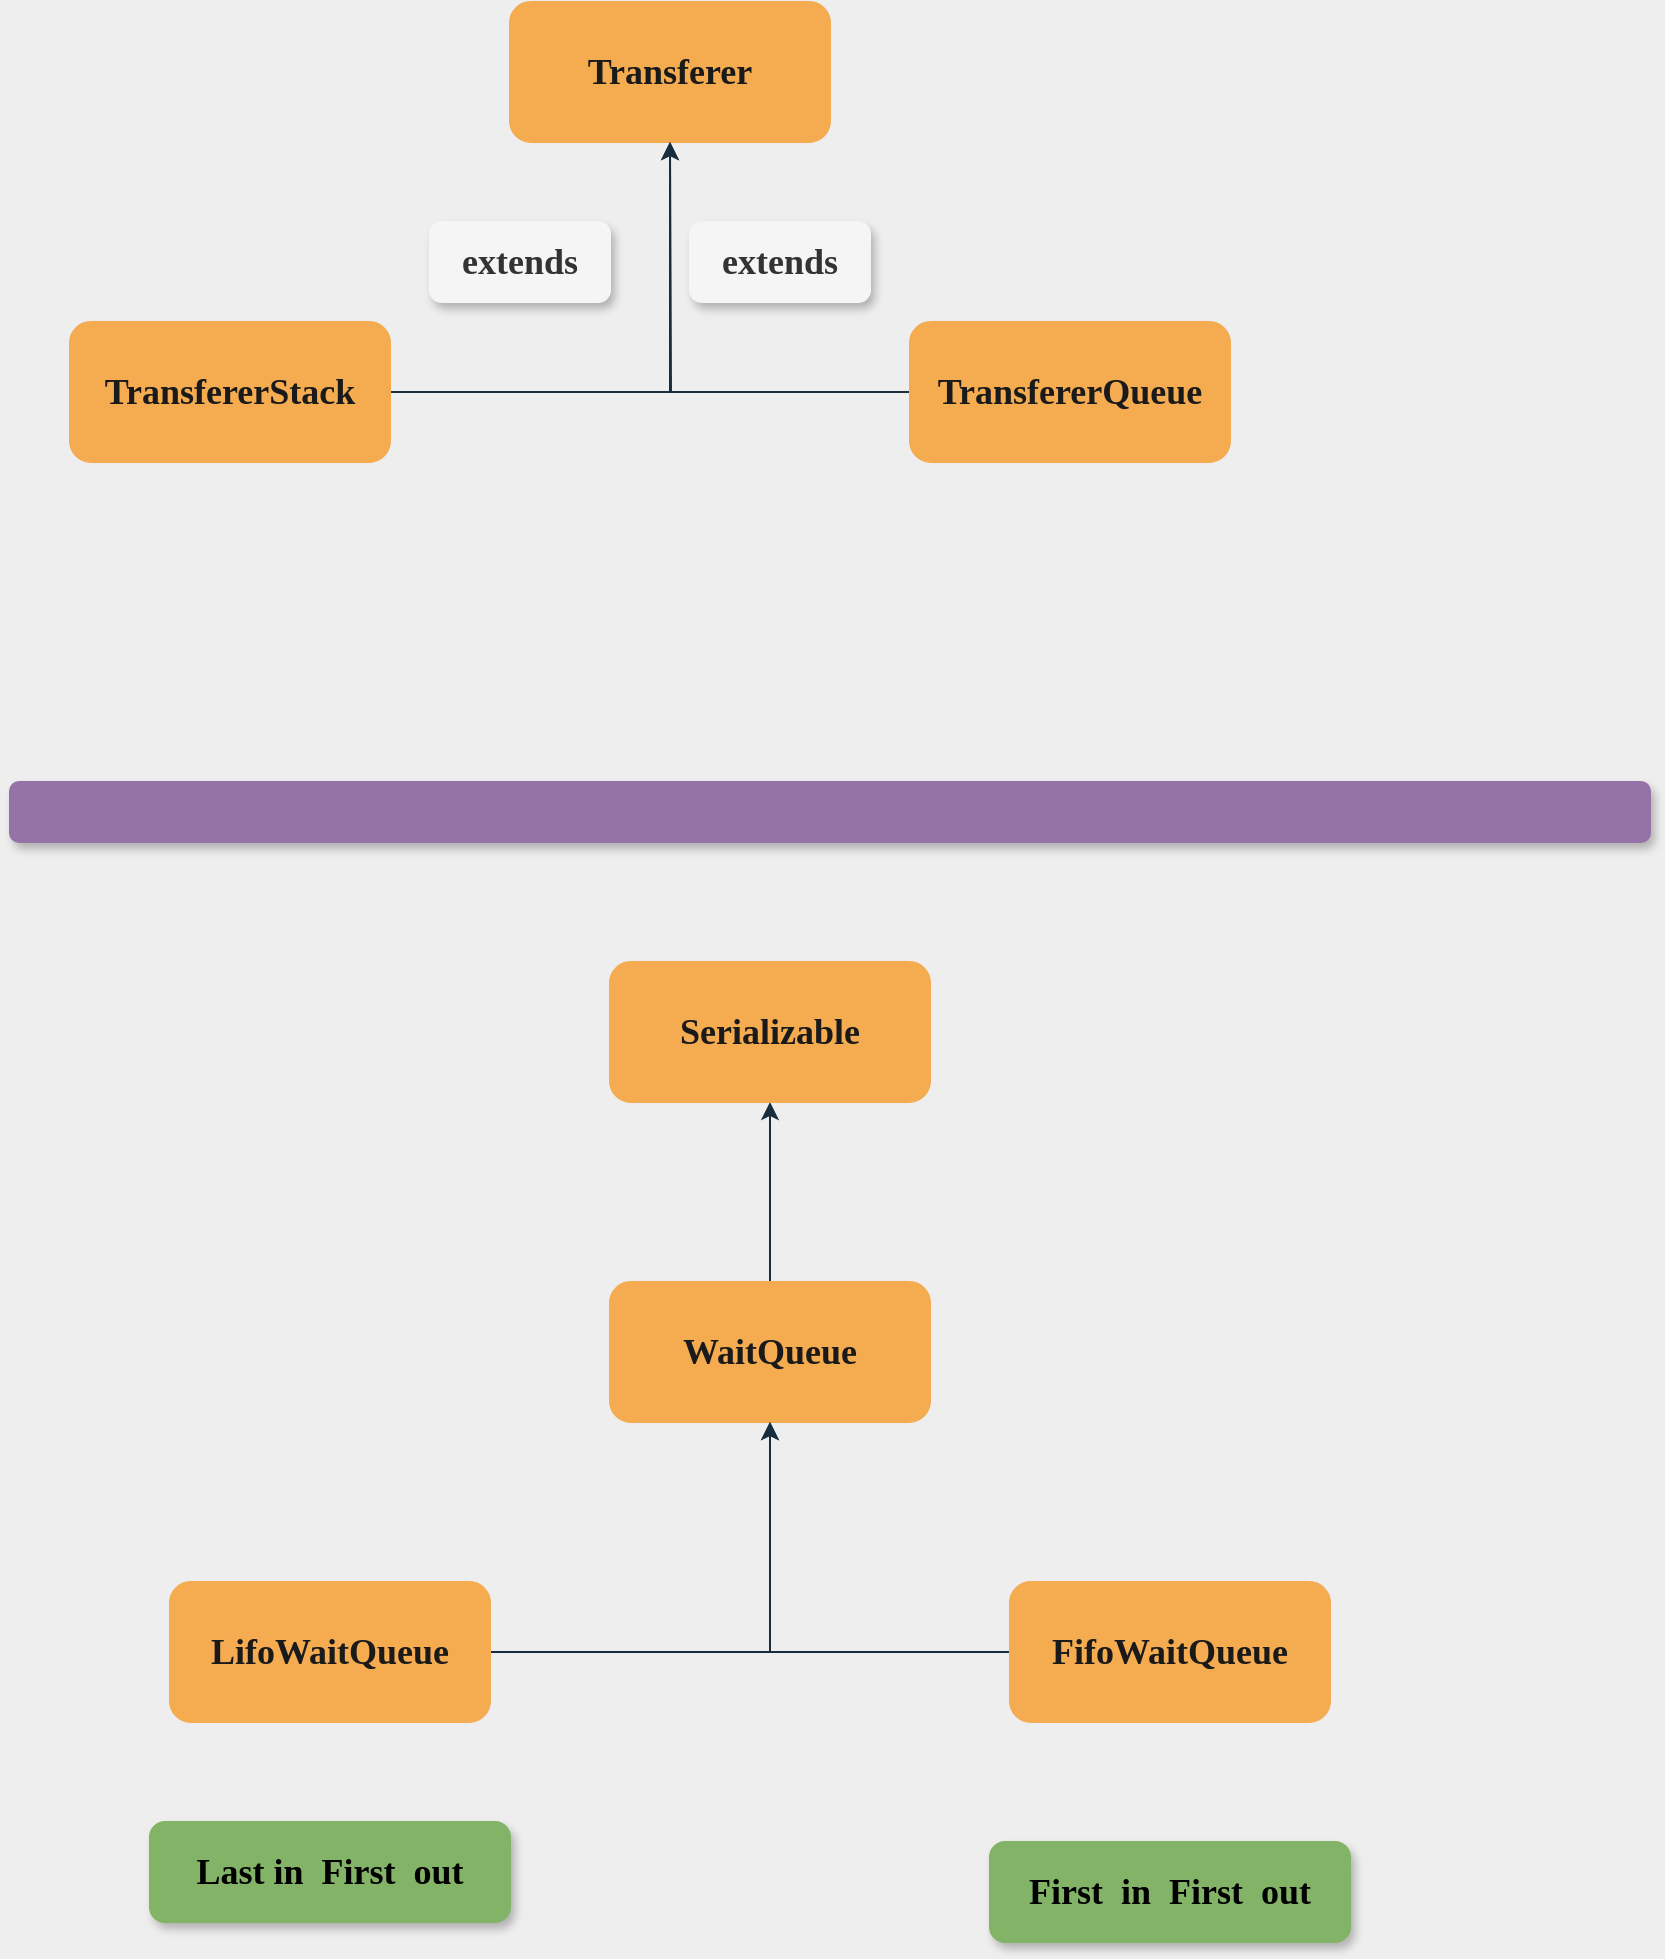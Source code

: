 <mxfile version="20.3.2" type="github" pages="7">
  <diagram id="pdduZCXTj9wSqDZN8CKR" name="内部类">
    <mxGraphModel dx="1037" dy="547" grid="1" gridSize="10" guides="1" tooltips="1" connect="1" arrows="1" fold="1" page="1" pageScale="1" pageWidth="827" pageHeight="1169" background="#EEEEEE" math="0" shadow="0">
      <root>
        <mxCell id="0" />
        <mxCell id="1" parent="0" />
        <mxCell id="Zs1OIONppMQEbX-3yjYK-1" value="&lt;b&gt;&lt;font face=&quot;Comic Sans MS&quot; style=&quot;font-size: 18px;&quot;&gt;Transferer&lt;/font&gt;&lt;/b&gt;" style="rounded=1;whiteSpace=wrap;html=1;strokeColor=#F5AB50;fontColor=#1A1A1A;fillColor=#F5AB50;shadow=0;" parent="1" vertex="1">
          <mxGeometry x="250" y="20" width="160" height="70" as="geometry" />
        </mxCell>
        <mxCell id="Zs1OIONppMQEbX-3yjYK-4" style="edgeStyle=orthogonalEdgeStyle;rounded=0;orthogonalLoop=1;jettySize=auto;html=1;entryX=0.5;entryY=1;entryDx=0;entryDy=0;strokeColor=#182E3E;fontFamily=Comic Sans MS;fontSize=18;fontColor=#1A1A1A;" parent="1" source="Zs1OIONppMQEbX-3yjYK-2" target="Zs1OIONppMQEbX-3yjYK-1" edge="1">
          <mxGeometry relative="1" as="geometry" />
        </mxCell>
        <mxCell id="Zs1OIONppMQEbX-3yjYK-2" value="&lt;b&gt;&lt;font face=&quot;Comic Sans MS&quot; style=&quot;font-size: 18px;&quot;&gt;TransfererStack&lt;/font&gt;&lt;/b&gt;" style="rounded=1;whiteSpace=wrap;html=1;strokeColor=#F5AB50;fontColor=#1A1A1A;fillColor=#F5AB50;" parent="1" vertex="1">
          <mxGeometry x="30" y="180" width="160" height="70" as="geometry" />
        </mxCell>
        <mxCell id="Zs1OIONppMQEbX-3yjYK-5" style="edgeStyle=orthogonalEdgeStyle;rounded=0;orthogonalLoop=1;jettySize=auto;html=1;strokeColor=#182E3E;fontFamily=Comic Sans MS;fontSize=18;fontColor=#1A1A1A;" parent="1" source="Zs1OIONppMQEbX-3yjYK-3" edge="1">
          <mxGeometry relative="1" as="geometry">
            <mxPoint x="330" y="90" as="targetPoint" />
          </mxGeometry>
        </mxCell>
        <mxCell id="Zs1OIONppMQEbX-3yjYK-3" value="&lt;b&gt;&lt;font face=&quot;Comic Sans MS&quot; style=&quot;font-size: 18px;&quot;&gt;TransfererQueue&lt;/font&gt;&lt;/b&gt;" style="rounded=1;whiteSpace=wrap;html=1;strokeColor=#F5AB50;fontColor=#1A1A1A;fillColor=#F5AB50;" parent="1" vertex="1">
          <mxGeometry x="450" y="180" width="160" height="70" as="geometry" />
        </mxCell>
        <mxCell id="Zs1OIONppMQEbX-3yjYK-6" value="&lt;b&gt;extends&lt;/b&gt;" style="text;html=1;strokeColor=#F5F5F5;fillColor=#F5F5F5;align=center;verticalAlign=middle;whiteSpace=wrap;rounded=1;fontFamily=Comic Sans MS;fontSize=18;fontColor=#333333;shadow=1;" parent="1" vertex="1">
          <mxGeometry x="210" y="130" width="90" height="40" as="geometry" />
        </mxCell>
        <mxCell id="Zs1OIONppMQEbX-3yjYK-7" value="&lt;b&gt;extends&lt;/b&gt;" style="text;html=1;strokeColor=#F5F5F5;fillColor=#F5F5F5;align=center;verticalAlign=middle;whiteSpace=wrap;rounded=1;fontFamily=Comic Sans MS;fontSize=18;fontColor=#333333;shadow=1;" parent="1" vertex="1">
          <mxGeometry x="340" y="130" width="90" height="40" as="geometry" />
        </mxCell>
        <mxCell id="Zs1OIONppMQEbX-3yjYK-18" style="edgeStyle=orthogonalEdgeStyle;rounded=0;orthogonalLoop=1;jettySize=auto;html=1;entryX=0.5;entryY=1;entryDx=0;entryDy=0;strokeColor=#182E3E;fontFamily=Comic Sans MS;fontSize=18;fontColor=#1A1A1A;" parent="1" source="Zs1OIONppMQEbX-3yjYK-13" target="Zs1OIONppMQEbX-3yjYK-17" edge="1">
          <mxGeometry relative="1" as="geometry" />
        </mxCell>
        <mxCell id="Zs1OIONppMQEbX-3yjYK-13" value="&lt;b&gt;&lt;font face=&quot;Comic Sans MS&quot; style=&quot;font-size: 18px;&quot;&gt;WaitQueue&lt;/font&gt;&lt;/b&gt;" style="rounded=1;whiteSpace=wrap;html=1;strokeColor=#F5AB50;fontColor=#1A1A1A;fillColor=#F5AB50;" parent="1" vertex="1">
          <mxGeometry x="300" y="660" width="160" height="70" as="geometry" />
        </mxCell>
        <mxCell id="Zs1OIONppMQEbX-3yjYK-14" value="" style="rounded=1;whiteSpace=wrap;html=1;shadow=1;strokeColor=#9673A6;fontFamily=Comic Sans MS;fontSize=18;fillColor=#9673A6;" parent="1" vertex="1">
          <mxGeometry y="410" width="820" height="30" as="geometry" />
        </mxCell>
        <mxCell id="Zs1OIONppMQEbX-3yjYK-19" style="edgeStyle=orthogonalEdgeStyle;rounded=0;orthogonalLoop=1;jettySize=auto;html=1;entryX=0.5;entryY=1;entryDx=0;entryDy=0;strokeColor=#182E3E;fontFamily=Comic Sans MS;fontSize=18;fontColor=#1A1A1A;" parent="1" source="Zs1OIONppMQEbX-3yjYK-15" target="Zs1OIONppMQEbX-3yjYK-13" edge="1">
          <mxGeometry relative="1" as="geometry" />
        </mxCell>
        <mxCell id="Zs1OIONppMQEbX-3yjYK-15" value="&lt;b&gt;&lt;font face=&quot;Comic Sans MS&quot; style=&quot;font-size: 18px;&quot;&gt;LifoWaitQueue&lt;/font&gt;&lt;/b&gt;" style="rounded=1;whiteSpace=wrap;html=1;strokeColor=#F5AB50;fontColor=#1A1A1A;fillColor=#F5AB50;" parent="1" vertex="1">
          <mxGeometry x="80" y="810" width="160" height="70" as="geometry" />
        </mxCell>
        <mxCell id="Zs1OIONppMQEbX-3yjYK-20" style="edgeStyle=orthogonalEdgeStyle;rounded=0;orthogonalLoop=1;jettySize=auto;html=1;entryX=0.5;entryY=1;entryDx=0;entryDy=0;strokeColor=#182E3E;fontFamily=Comic Sans MS;fontSize=18;fontColor=#1A1A1A;" parent="1" source="Zs1OIONppMQEbX-3yjYK-16" target="Zs1OIONppMQEbX-3yjYK-13" edge="1">
          <mxGeometry relative="1" as="geometry" />
        </mxCell>
        <mxCell id="Zs1OIONppMQEbX-3yjYK-16" value="&lt;b&gt;&lt;font face=&quot;Comic Sans MS&quot; style=&quot;font-size: 18px;&quot;&gt;FifoWaitQueue&lt;/font&gt;&lt;/b&gt;" style="rounded=1;whiteSpace=wrap;html=1;strokeColor=#F5AB50;fontColor=#1A1A1A;fillColor=#F5AB50;" parent="1" vertex="1">
          <mxGeometry x="500" y="810" width="160" height="70" as="geometry" />
        </mxCell>
        <mxCell id="Zs1OIONppMQEbX-3yjYK-17" value="&lt;b&gt;&lt;font face=&quot;Comic Sans MS&quot; style=&quot;font-size: 18px;&quot;&gt;Serializable&lt;/font&gt;&lt;/b&gt;" style="rounded=1;whiteSpace=wrap;html=1;strokeColor=#F5AB50;fontColor=#1A1A1A;fillColor=#F5AB50;" parent="1" vertex="1">
          <mxGeometry x="300" y="500" width="160" height="70" as="geometry" />
        </mxCell>
        <mxCell id="Zs1OIONppMQEbX-3yjYK-21" value="&lt;b&gt;Last in&amp;nbsp; First&amp;nbsp; out&lt;/b&gt;" style="text;html=1;strokeColor=#82B366;fillColor=#82B366;align=center;verticalAlign=middle;whiteSpace=wrap;rounded=1;shadow=1;fontFamily=Comic Sans MS;fontSize=18;" parent="1" vertex="1">
          <mxGeometry x="70" y="930" width="180" height="50" as="geometry" />
        </mxCell>
        <mxCell id="Zs1OIONppMQEbX-3yjYK-22" value="&lt;b&gt;First&amp;nbsp; in&amp;nbsp; First&amp;nbsp; out&lt;/b&gt;" style="text;html=1;strokeColor=#82B366;fillColor=#82B366;align=center;verticalAlign=middle;whiteSpace=wrap;rounded=1;shadow=1;fontFamily=Comic Sans MS;fontSize=18;" parent="1" vertex="1">
          <mxGeometry x="490" y="940" width="180" height="50" as="geometry" />
        </mxCell>
      </root>
    </mxGraphModel>
  </diagram>
  <diagram name="内部类 -WaitQueue" id="VDRoNU_0cAtg3l7fg9Pw">
    <mxGraphModel dx="1037" dy="547" grid="1" gridSize="10" guides="1" tooltips="1" connect="1" arrows="1" fold="1" page="1" pageScale="1" pageWidth="827" pageHeight="1169" background="#EEEEEE" math="0" shadow="0">
      <root>
        <mxCell id="CJn73PqLoYrInAiRFC2U-0" />
        <mxCell id="CJn73PqLoYrInAiRFC2U-1" parent="CJn73PqLoYrInAiRFC2U-0" />
        <mxCell id="CJn73PqLoYrInAiRFC2U-9" style="edgeStyle=orthogonalEdgeStyle;rounded=0;orthogonalLoop=1;jettySize=auto;html=1;entryX=0.5;entryY=1;entryDx=0;entryDy=0;strokeColor=#182E3E;fontFamily=Comic Sans MS;fontSize=18;fontColor=#1A1A1A;" parent="CJn73PqLoYrInAiRFC2U-1" source="CJn73PqLoYrInAiRFC2U-10" target="CJn73PqLoYrInAiRFC2U-16" edge="1">
          <mxGeometry relative="1" as="geometry" />
        </mxCell>
        <mxCell id="CJn73PqLoYrInAiRFC2U-10" value="&lt;b&gt;&lt;font face=&quot;Comic Sans MS&quot; style=&quot;font-size: 18px;&quot;&gt;WaitQueue&lt;/font&gt;&lt;/b&gt;" style="rounded=1;whiteSpace=wrap;html=1;strokeColor=#F5AB50;fontColor=#1A1A1A;fillColor=#F5AB50;" parent="CJn73PqLoYrInAiRFC2U-1" vertex="1">
          <mxGeometry x="300" y="660" width="160" height="70" as="geometry" />
        </mxCell>
        <mxCell id="CJn73PqLoYrInAiRFC2U-12" style="edgeStyle=orthogonalEdgeStyle;rounded=0;orthogonalLoop=1;jettySize=auto;html=1;entryX=0.5;entryY=1;entryDx=0;entryDy=0;strokeColor=#182E3E;fontFamily=Comic Sans MS;fontSize=18;fontColor=#1A1A1A;" parent="CJn73PqLoYrInAiRFC2U-1" source="CJn73PqLoYrInAiRFC2U-13" target="CJn73PqLoYrInAiRFC2U-10" edge="1">
          <mxGeometry relative="1" as="geometry" />
        </mxCell>
        <mxCell id="CJn73PqLoYrInAiRFC2U-13" value="&lt;b&gt;&lt;font face=&quot;Comic Sans MS&quot; style=&quot;font-size: 18px;&quot;&gt;LifoWaitQueue&lt;/font&gt;&lt;/b&gt;" style="rounded=1;whiteSpace=wrap;html=1;strokeColor=#F5AB50;fontColor=#1A1A1A;fillColor=#F5AB50;" parent="CJn73PqLoYrInAiRFC2U-1" vertex="1">
          <mxGeometry x="80" y="810" width="160" height="70" as="geometry" />
        </mxCell>
        <mxCell id="CJn73PqLoYrInAiRFC2U-14" style="edgeStyle=orthogonalEdgeStyle;rounded=0;orthogonalLoop=1;jettySize=auto;html=1;entryX=0.5;entryY=1;entryDx=0;entryDy=0;strokeColor=#182E3E;fontFamily=Comic Sans MS;fontSize=18;fontColor=#1A1A1A;" parent="CJn73PqLoYrInAiRFC2U-1" source="CJn73PqLoYrInAiRFC2U-15" target="CJn73PqLoYrInAiRFC2U-10" edge="1">
          <mxGeometry relative="1" as="geometry" />
        </mxCell>
        <mxCell id="CJn73PqLoYrInAiRFC2U-15" value="&lt;b&gt;&lt;font face=&quot;Comic Sans MS&quot; style=&quot;font-size: 18px;&quot;&gt;FifoWaitQueue&lt;/font&gt;&lt;/b&gt;" style="rounded=1;whiteSpace=wrap;html=1;strokeColor=#F5AB50;fontColor=#1A1A1A;fillColor=#F5AB50;" parent="CJn73PqLoYrInAiRFC2U-1" vertex="1">
          <mxGeometry x="500" y="810" width="160" height="70" as="geometry" />
        </mxCell>
        <mxCell id="CJn73PqLoYrInAiRFC2U-16" value="&lt;b&gt;&lt;font face=&quot;Comic Sans MS&quot; style=&quot;font-size: 18px;&quot;&gt;Serializable&lt;/font&gt;&lt;/b&gt;" style="rounded=1;whiteSpace=wrap;html=1;strokeColor=#F5AB50;fontColor=#1A1A1A;fillColor=#F5AB50;" parent="CJn73PqLoYrInAiRFC2U-1" vertex="1">
          <mxGeometry x="300" y="500" width="160" height="70" as="geometry" />
        </mxCell>
        <mxCell id="CJn73PqLoYrInAiRFC2U-17" value="&lt;b&gt;Last in&amp;nbsp; First&amp;nbsp; out&lt;/b&gt;" style="text;html=1;strokeColor=#82B366;fillColor=#82B366;align=center;verticalAlign=middle;whiteSpace=wrap;rounded=1;shadow=1;fontFamily=Comic Sans MS;fontSize=18;" parent="CJn73PqLoYrInAiRFC2U-1" vertex="1">
          <mxGeometry x="70" y="930" width="180" height="50" as="geometry" />
        </mxCell>
        <mxCell id="CJn73PqLoYrInAiRFC2U-18" value="&lt;b&gt;First&amp;nbsp; in&amp;nbsp; First&amp;nbsp; out&lt;/b&gt;" style="text;html=1;strokeColor=#82B366;fillColor=#82B366;align=center;verticalAlign=middle;whiteSpace=wrap;rounded=1;shadow=1;fontFamily=Comic Sans MS;fontSize=18;" parent="CJn73PqLoYrInAiRFC2U-1" vertex="1">
          <mxGeometry x="490" y="940" width="180" height="50" as="geometry" />
        </mxCell>
      </root>
    </mxGraphModel>
  </diagram>
  <diagram name="内部类-Transferer 的副本" id="S6HUEdkYfSA6m7veOKmx">
    <mxGraphModel dx="1037" dy="547" grid="1" gridSize="10" guides="1" tooltips="1" connect="1" arrows="1" fold="1" page="1" pageScale="1" pageWidth="827" pageHeight="1169" background="#EEEEEE" math="0" shadow="0">
      <root>
        <mxCell id="Z2-NPIwb5zDZeQIZT0iB-0" />
        <mxCell id="Z2-NPIwb5zDZeQIZT0iB-1" parent="Z2-NPIwb5zDZeQIZT0iB-0" />
        <mxCell id="Z2-NPIwb5zDZeQIZT0iB-2" value="&lt;b&gt;&lt;font face=&quot;Comic Sans MS&quot; style=&quot;font-size: 18px;&quot;&gt;Transferer&lt;/font&gt;&lt;/b&gt;" style="rounded=1;whiteSpace=wrap;html=1;strokeColor=#E1D5E7;fillColor=#9673A6;shadow=0;" parent="Z2-NPIwb5zDZeQIZT0iB-1" vertex="1">
          <mxGeometry x="250" y="20" width="160" height="70" as="geometry" />
        </mxCell>
        <mxCell id="Z2-NPIwb5zDZeQIZT0iB-3" style="edgeStyle=orthogonalEdgeStyle;rounded=0;orthogonalLoop=1;jettySize=auto;html=1;entryX=0.5;entryY=1;entryDx=0;entryDy=0;strokeColor=#182E3E;fontFamily=Comic Sans MS;fontSize=18;fontColor=#1A1A1A;" parent="Z2-NPIwb5zDZeQIZT0iB-1" source="Z2-NPIwb5zDZeQIZT0iB-4" target="Z2-NPIwb5zDZeQIZT0iB-2" edge="1">
          <mxGeometry relative="1" as="geometry" />
        </mxCell>
        <mxCell id="Z2-NPIwb5zDZeQIZT0iB-4" value="&lt;b&gt;&lt;font face=&quot;Comic Sans MS&quot; style=&quot;font-size: 18px;&quot;&gt;TransfererStack&lt;/font&gt;&lt;/b&gt;" style="rounded=1;whiteSpace=wrap;html=1;strokeColor=#9673a6;fillColor=#9673A6;" parent="Z2-NPIwb5zDZeQIZT0iB-1" vertex="1">
          <mxGeometry x="30" y="180" width="160" height="70" as="geometry" />
        </mxCell>
        <mxCell id="Z2-NPIwb5zDZeQIZT0iB-5" style="edgeStyle=orthogonalEdgeStyle;rounded=0;orthogonalLoop=1;jettySize=auto;html=1;strokeColor=#182E3E;fontFamily=Comic Sans MS;fontSize=18;fontColor=#1A1A1A;" parent="Z2-NPIwb5zDZeQIZT0iB-1" source="Z2-NPIwb5zDZeQIZT0iB-6" edge="1">
          <mxGeometry relative="1" as="geometry">
            <mxPoint x="330" y="90" as="targetPoint" />
          </mxGeometry>
        </mxCell>
        <mxCell id="Z2-NPIwb5zDZeQIZT0iB-6" value="&lt;b&gt;&lt;font face=&quot;Comic Sans MS&quot; style=&quot;font-size: 18px;&quot;&gt;TransfererQueue&lt;/font&gt;&lt;/b&gt;" style="rounded=1;whiteSpace=wrap;html=1;strokeColor=#9673A6;fillColor=#9673A6;" parent="Z2-NPIwb5zDZeQIZT0iB-1" vertex="1">
          <mxGeometry x="450" y="180" width="160" height="70" as="geometry" />
        </mxCell>
        <mxCell id="Z2-NPIwb5zDZeQIZT0iB-7" value="&lt;b&gt;extends&lt;/b&gt;" style="text;html=1;strokeColor=#F5F5F5;fillColor=#F5F5F5;align=center;verticalAlign=middle;whiteSpace=wrap;rounded=1;fontFamily=Comic Sans MS;fontSize=18;fontColor=#333333;shadow=1;" parent="Z2-NPIwb5zDZeQIZT0iB-1" vertex="1">
          <mxGeometry x="210" y="130" width="90" height="40" as="geometry" />
        </mxCell>
        <mxCell id="Z2-NPIwb5zDZeQIZT0iB-8" value="&lt;b&gt;extends&lt;/b&gt;" style="text;html=1;strokeColor=#F5F5F5;fillColor=#F5F5F5;align=center;verticalAlign=middle;whiteSpace=wrap;rounded=1;fontFamily=Comic Sans MS;fontSize=18;fontColor=#333333;shadow=1;" parent="Z2-NPIwb5zDZeQIZT0iB-1" vertex="1">
          <mxGeometry x="340" y="130" width="90" height="40" as="geometry" />
        </mxCell>
      </root>
    </mxGraphModel>
  </diagram>
  <diagram name="构造方法" id="8zEnWlDCJmIlJgSaBidS">
    <mxGraphModel dx="1037" dy="547" grid="1" gridSize="10" guides="1" tooltips="1" connect="1" arrows="1" fold="1" page="1" pageScale="1" pageWidth="827" pageHeight="1169" background="#EEEEEE" math="0" shadow="0">
      <root>
        <mxCell id="DzaW1A6d7yZy3E7BmHNf-0" />
        <mxCell id="DzaW1A6d7yZy3E7BmHNf-1" parent="DzaW1A6d7yZy3E7BmHNf-0" />
        <mxCell id="yrLEyV-hGhsXKzwI6RHE-0" value="" style="shape=curlyBracket;whiteSpace=wrap;html=1;rounded=1;shadow=1;strokeColor=#82B366;fontFamily=Comic Sans MS;fontSize=18;fontColor=#1A1A1A;fillColor=#82B366;strokeWidth=2;" parent="DzaW1A6d7yZy3E7BmHNf-1" vertex="1">
          <mxGeometry x="275" y="70" width="20" height="290" as="geometry" />
        </mxCell>
        <mxCell id="yrLEyV-hGhsXKzwI6RHE-1" value="&lt;b&gt;SychnronousQueue&lt;/b&gt;" style="rounded=1;whiteSpace=wrap;html=1;shadow=1;strokeColor=#82B366;fontFamily=Comic Sans MS;fontSize=18;fontColor=#1A1A1A;fillColor=#82B366;" parent="DzaW1A6d7yZy3E7BmHNf-1" vertex="1">
          <mxGeometry x="60" y="190" width="200" height="60" as="geometry" />
        </mxCell>
        <mxCell id="yrLEyV-hGhsXKzwI6RHE-2" value="&lt;b&gt;TransfererStack&lt;/b&gt;" style="rounded=1;whiteSpace=wrap;html=1;shadow=1;strokeColor=#006EAF;strokeWidth=2;fontFamily=Comic Sans MS;fontSize=18;fontColor=#ffffff;fillColor=#006EAF;" parent="DzaW1A6d7yZy3E7BmHNf-1" vertex="1">
          <mxGeometry x="500" y="50" width="200" height="60" as="geometry" />
        </mxCell>
        <mxCell id="yrLEyV-hGhsXKzwI6RHE-3" value="" style="endArrow=classic;html=1;rounded=0;strokeColor=#182E3E;fontFamily=Comic Sans MS;fontSize=18;fontColor=#1A1A1A;" parent="DzaW1A6d7yZy3E7BmHNf-1" edge="1">
          <mxGeometry width="50" height="50" relative="1" as="geometry">
            <mxPoint x="300" y="80" as="sourcePoint" />
            <mxPoint x="490" y="80" as="targetPoint" />
          </mxGeometry>
        </mxCell>
        <mxCell id="yrLEyV-hGhsXKzwI6RHE-5" value="&lt;b&gt;无参构造&lt;/b&gt;" style="text;html=1;strokeColor=#6C8EBF;fillColor=#6C8EBF;align=center;verticalAlign=middle;whiteSpace=wrap;rounded=1;shadow=0;strokeWidth=2;fontFamily=Comic Sans MS;fontSize=18;" parent="DzaW1A6d7yZy3E7BmHNf-1" vertex="1">
          <mxGeometry x="340" y="30" width="100" height="40" as="geometry" />
        </mxCell>
        <mxCell id="yrLEyV-hGhsXKzwI6RHE-6" value="" style="endArrow=classic;html=1;rounded=0;strokeColor=#182E3E;fontFamily=Comic Sans MS;fontSize=18;fontColor=#1A1A1A;" parent="DzaW1A6d7yZy3E7BmHNf-1" edge="1">
          <mxGeometry width="50" height="50" relative="1" as="geometry">
            <mxPoint x="305" y="359" as="sourcePoint" />
            <mxPoint x="495" y="359" as="targetPoint" />
          </mxGeometry>
        </mxCell>
        <mxCell id="yrLEyV-hGhsXKzwI6RHE-8" value="" style="shape=curlyBracket;whiteSpace=wrap;html=1;rounded=1;shadow=0;strokeColor=#82b366;strokeWidth=2;fontFamily=Comic Sans MS;fontSize=18;fillColor=#d5e8d4;" parent="DzaW1A6d7yZy3E7BmHNf-1" vertex="1">
          <mxGeometry x="505" y="280" width="20" height="155" as="geometry" />
        </mxCell>
        <mxCell id="yrLEyV-hGhsXKzwI6RHE-9" value="" style="endArrow=classic;html=1;rounded=0;strokeColor=#182E3E;fontFamily=Comic Sans MS;fontSize=18;fontColor=#1A1A1A;" parent="DzaW1A6d7yZy3E7BmHNf-1" edge="1">
          <mxGeometry width="50" height="50" relative="1" as="geometry">
            <mxPoint x="535" y="280" as="sourcePoint" />
            <mxPoint x="675" y="280" as="targetPoint" />
          </mxGeometry>
        </mxCell>
        <mxCell id="yrLEyV-hGhsXKzwI6RHE-10" value="&lt;b style=&quot;color: rgb(51, 51, 51);&quot;&gt;带参构造&lt;/b&gt;" style="text;html=1;strokeColor=#6C8EBF;fillColor=#6C8EBF;align=center;verticalAlign=middle;whiteSpace=wrap;rounded=1;shadow=0;strokeWidth=2;fontFamily=Comic Sans MS;fontSize=18;" parent="DzaW1A6d7yZy3E7BmHNf-1" vertex="1">
          <mxGeometry x="335" y="310" width="100" height="40" as="geometry" />
        </mxCell>
        <mxCell id="yrLEyV-hGhsXKzwI6RHE-11" value="&lt;b&gt;true&lt;/b&gt;" style="text;html=1;strokeColor=#B85450;fillColor=#B85450;align=center;verticalAlign=middle;whiteSpace=wrap;rounded=1;shadow=0;strokeWidth=2;fontFamily=Comic Sans MS;fontSize=18;" parent="DzaW1A6d7yZy3E7BmHNf-1" vertex="1">
          <mxGeometry x="550" y="220" width="100" height="40" as="geometry" />
        </mxCell>
        <mxCell id="yrLEyV-hGhsXKzwI6RHE-12" value="" style="endArrow=classic;html=1;rounded=0;strokeColor=#182E3E;fontFamily=Comic Sans MS;fontSize=18;fontColor=#1A1A1A;" parent="DzaW1A6d7yZy3E7BmHNf-1" edge="1">
          <mxGeometry width="50" height="50" relative="1" as="geometry">
            <mxPoint x="545" y="434" as="sourcePoint" />
            <mxPoint x="685" y="434" as="targetPoint" />
          </mxGeometry>
        </mxCell>
        <mxCell id="yrLEyV-hGhsXKzwI6RHE-13" value="&lt;b&gt;false&lt;/b&gt;" style="text;html=1;strokeColor=#B85450;fillColor=#B85450;align=center;verticalAlign=middle;whiteSpace=wrap;rounded=1;shadow=0;strokeWidth=2;fontFamily=Comic Sans MS;fontSize=18;" parent="DzaW1A6d7yZy3E7BmHNf-1" vertex="1">
          <mxGeometry x="555" y="389" width="100" height="40" as="geometry" />
        </mxCell>
        <mxCell id="yrLEyV-hGhsXKzwI6RHE-14" value="&lt;b&gt;TransfererQueue&lt;/b&gt;" style="rounded=1;whiteSpace=wrap;html=1;shadow=1;strokeColor=#82B366;strokeWidth=2;fontFamily=Comic Sans MS;fontSize=18;fontColor=#1A1A1A;fillColor=#82B366;" parent="DzaW1A6d7yZy3E7BmHNf-1" vertex="1">
          <mxGeometry x="695" y="250" width="200" height="60" as="geometry" />
        </mxCell>
        <mxCell id="yrLEyV-hGhsXKzwI6RHE-15" value="&lt;b&gt;TransfererStack&lt;/b&gt;" style="rounded=1;whiteSpace=wrap;html=1;shadow=1;strokeColor=#006EAF;strokeWidth=2;fontFamily=Comic Sans MS;fontSize=18;fontColor=#ffffff;fillColor=#006EAF;" parent="DzaW1A6d7yZy3E7BmHNf-1" vertex="1">
          <mxGeometry x="695" y="389" width="200" height="60" as="geometry" />
        </mxCell>
      </root>
    </mxGraphModel>
  </diagram>
  <diagram name="TransfererQueue" id="qh519gDt9EpYNyzp5Fwu">
    <mxGraphModel dx="-2271" dy="1716" grid="1" gridSize="10" guides="1" tooltips="1" connect="1" arrows="1" fold="1" page="1" pageScale="1" pageWidth="827" pageHeight="1169" background="#EEEEEE" math="0" shadow="0">
      <root>
        <mxCell id="RRr4hbnB_NSRUYSK_yCE-0" />
        <mxCell id="RRr4hbnB_NSRUYSK_yCE-1" parent="RRr4hbnB_NSRUYSK_yCE-0" />
        <mxCell id="RTvg7lNcNGQBOAS71OXe-0" value="&lt;b&gt;TransfererQueue&lt;/b&gt;" style="rounded=1;whiteSpace=wrap;html=1;shadow=1;strokeColor=#82B366;strokeWidth=2;fontFamily=Comic Sans MS;fontSize=18;fontColor=#1A1A1A;fillColor=#82B366;" parent="RRr4hbnB_NSRUYSK_yCE-1" vertex="1">
          <mxGeometry x="3970" y="200" width="180" height="60" as="geometry" />
        </mxCell>
        <mxCell id="RTvg7lNcNGQBOAS71OXe-1" value="&lt;b&gt;QNode&lt;/b&gt;" style="rounded=1;whiteSpace=wrap;html=1;shadow=1;strokeColor=#D79B00;strokeWidth=2;fontFamily=Comic Sans MS;fontSize=18;fillColor=#D79B00;" parent="RRr4hbnB_NSRUYSK_yCE-1" vertex="1">
          <mxGeometry x="4471.5" y="-60" width="110" height="60" as="geometry" />
        </mxCell>
        <mxCell id="RTvg7lNcNGQBOAS71OXe-2" value="" style="shape=curlyBracket;whiteSpace=wrap;html=1;rounded=1;shadow=1;strokeColor=#82B366;strokeWidth=2;fontFamily=Comic Sans MS;fontSize=18;fontColor=#1A1A1A;fillColor=#82B366;rotation=90;" parent="RRr4hbnB_NSRUYSK_yCE-1" vertex="1">
          <mxGeometry x="4509" y="-230" width="35" height="500" as="geometry" />
        </mxCell>
        <mxCell id="RTvg7lNcNGQBOAS71OXe-3" value="&lt;b&gt;next&lt;/b&gt;" style="rounded=1;whiteSpace=wrap;html=1;shadow=1;strokeColor=#D79B00;strokeWidth=2;fontFamily=Comic Sans MS;fontSize=18;fillColor=#D79B00;" parent="RRr4hbnB_NSRUYSK_yCE-1" vertex="1">
          <mxGeometry x="4229" y="40" width="100" height="40" as="geometry" />
        </mxCell>
        <mxCell id="RTvg7lNcNGQBOAS71OXe-6" value="&lt;b&gt;item&lt;/b&gt;" style="rounded=1;whiteSpace=wrap;html=1;shadow=1;strokeColor=#D79B00;strokeWidth=2;fontFamily=Comic Sans MS;fontSize=18;fillColor=#D79B00;" parent="RRr4hbnB_NSRUYSK_yCE-1" vertex="1">
          <mxGeometry x="4389" y="40" width="100" height="40" as="geometry" />
        </mxCell>
        <mxCell id="RTvg7lNcNGQBOAS71OXe-7" value="&lt;b&gt;waiter&lt;/b&gt;" style="rounded=1;whiteSpace=wrap;html=1;shadow=1;strokeColor=#D79B00;strokeWidth=2;fontFamily=Comic Sans MS;fontSize=18;fillColor=#D79B00;" parent="RRr4hbnB_NSRUYSK_yCE-1" vertex="1">
          <mxGeometry x="4559" y="40" width="100" height="40" as="geometry" />
        </mxCell>
        <mxCell id="RTvg7lNcNGQBOAS71OXe-8" value="&lt;b&gt;isData&lt;/b&gt;" style="rounded=1;whiteSpace=wrap;html=1;shadow=1;strokeColor=#D79B00;strokeWidth=2;fontFamily=Comic Sans MS;fontSize=18;fillColor=#D79B00;" parent="RRr4hbnB_NSRUYSK_yCE-1" vertex="1">
          <mxGeometry x="4739" y="40" width="100" height="40" as="geometry" />
        </mxCell>
        <mxCell id="RTvg7lNcNGQBOAS71OXe-10" style="edgeStyle=orthogonalEdgeStyle;rounded=0;orthogonalLoop=1;jettySize=auto;html=1;strokeColor=#82b366;fontFamily=Comic Sans MS;fontSize=18;fontColor=#1A1A1A;fillColor=#d5e8d4;strokeWidth=2;entryX=0;entryY=0.5;entryDx=0;entryDy=0;exitX=1;exitY=0.5;exitDx=0;exitDy=0;" parent="RRr4hbnB_NSRUYSK_yCE-1" source="RTvg7lNcNGQBOAS71OXe-9" target="RTvg7lNcNGQBOAS71OXe-19" edge="1">
          <mxGeometry relative="1" as="geometry">
            <mxPoint x="4369" y="495" as="targetPoint" />
          </mxGeometry>
        </mxCell>
        <mxCell id="RTvg7lNcNGQBOAS71OXe-9" value="&lt;b&gt;QNode&lt;/b&gt;&lt;b&gt;&lt;br&gt;&lt;/b&gt;" style="rounded=1;whiteSpace=wrap;html=1;shadow=1;strokeColor=#D79B00;strokeWidth=2;fontFamily=Comic Sans MS;fontSize=18;fillColor=#D79B00;" parent="RRr4hbnB_NSRUYSK_yCE-1" vertex="1">
          <mxGeometry x="4109" y="460" width="120" height="70" as="geometry" />
        </mxCell>
        <mxCell id="RTvg7lNcNGQBOAS71OXe-14" style="edgeStyle=orthogonalEdgeStyle;rounded=0;orthogonalLoop=1;jettySize=auto;html=1;entryX=0;entryY=0.5;entryDx=0;entryDy=0;strokeColor=#82b366;strokeWidth=2;fontFamily=Comic Sans MS;fontSize=18;fontColor=#1A1A1A;fillColor=#d5e8d4;exitX=1;exitY=0.5;exitDx=0;exitDy=0;" parent="RRr4hbnB_NSRUYSK_yCE-1" source="RTvg7lNcNGQBOAS71OXe-19" target="RTvg7lNcNGQBOAS71OXe-20" edge="1">
          <mxGeometry relative="1" as="geometry">
            <mxPoint x="4489" y="495" as="sourcePoint" />
            <mxPoint x="4619" y="495" as="targetPoint" />
          </mxGeometry>
        </mxCell>
        <mxCell id="RTvg7lNcNGQBOAS71OXe-15" style="edgeStyle=orthogonalEdgeStyle;rounded=0;orthogonalLoop=1;jettySize=auto;html=1;entryX=0;entryY=0.5;entryDx=0;entryDy=0;strokeColor=#82b366;strokeWidth=2;fontFamily=Comic Sans MS;fontSize=18;fontColor=#1A1A1A;fillColor=#d5e8d4;exitX=1;exitY=0.5;exitDx=0;exitDy=0;" parent="RRr4hbnB_NSRUYSK_yCE-1" source="RTvg7lNcNGQBOAS71OXe-20" target="RTvg7lNcNGQBOAS71OXe-21" edge="1">
          <mxGeometry relative="1" as="geometry">
            <mxPoint x="4749" y="495" as="sourcePoint" />
            <mxPoint x="4869" y="495" as="targetPoint" />
          </mxGeometry>
        </mxCell>
        <mxCell id="RTvg7lNcNGQBOAS71OXe-16" value="&lt;b&gt;next&lt;/b&gt;" style="rounded=1;whiteSpace=wrap;html=1;shadow=1;strokeColor=#6C8EBF;strokeWidth=2;fontFamily=Comic Sans MS;fontSize=18;fillColor=#6C8EBF;" parent="RRr4hbnB_NSRUYSK_yCE-1" vertex="1">
          <mxGeometry x="4249" y="430" width="90" height="50" as="geometry" />
        </mxCell>
        <mxCell id="RTvg7lNcNGQBOAS71OXe-17" value="&lt;b&gt;next&lt;/b&gt;" style="rounded=1;whiteSpace=wrap;html=1;shadow=1;strokeColor=#6C8EBF;strokeWidth=2;fontFamily=Comic Sans MS;fontSize=18;fillColor=#6C8EBF;" parent="RRr4hbnB_NSRUYSK_yCE-1" vertex="1">
          <mxGeometry x="4508" y="430" width="90" height="50" as="geometry" />
        </mxCell>
        <mxCell id="RTvg7lNcNGQBOAS71OXe-18" value="&lt;b&gt;next&lt;/b&gt;" style="rounded=1;whiteSpace=wrap;html=1;shadow=1;strokeColor=#6C8EBF;strokeWidth=2;fontFamily=Comic Sans MS;fontSize=18;fillColor=#6C8EBF;" parent="RRr4hbnB_NSRUYSK_yCE-1" vertex="1">
          <mxGeometry x="4759" y="430" width="90" height="50" as="geometry" />
        </mxCell>
        <mxCell id="RTvg7lNcNGQBOAS71OXe-19" value="&lt;b&gt;QNode&lt;/b&gt;&lt;b&gt;&lt;br&gt;&lt;/b&gt;" style="rounded=1;whiteSpace=wrap;html=1;shadow=1;strokeColor=#D79B00;strokeWidth=2;fontFamily=Comic Sans MS;fontSize=18;fillColor=#D79B00;" parent="RRr4hbnB_NSRUYSK_yCE-1" vertex="1">
          <mxGeometry x="4359" y="460" width="120" height="70" as="geometry" />
        </mxCell>
        <mxCell id="RTvg7lNcNGQBOAS71OXe-20" value="&lt;b&gt;QNode&lt;/b&gt;&lt;b&gt;&lt;br&gt;&lt;/b&gt;" style="rounded=1;whiteSpace=wrap;html=1;shadow=1;strokeColor=#D79B00;strokeWidth=2;fontFamily=Comic Sans MS;fontSize=18;fillColor=#D79B00;" parent="RRr4hbnB_NSRUYSK_yCE-1" vertex="1">
          <mxGeometry x="4619" y="460" width="120" height="70" as="geometry" />
        </mxCell>
        <mxCell id="RTvg7lNcNGQBOAS71OXe-21" value="&lt;b&gt;QNode&lt;/b&gt;&lt;b&gt;&lt;br&gt;&lt;/b&gt;" style="rounded=1;whiteSpace=wrap;html=1;shadow=1;strokeColor=#D79B00;strokeWidth=2;fontFamily=Comic Sans MS;fontSize=18;fillColor=#D79B00;" parent="RRr4hbnB_NSRUYSK_yCE-1" vertex="1">
          <mxGeometry x="4869" y="460" width="120" height="70" as="geometry" />
        </mxCell>
        <mxCell id="RTvg7lNcNGQBOAS71OXe-23" style="edgeStyle=orthogonalEdgeStyle;rounded=0;orthogonalLoop=1;jettySize=auto;html=1;entryX=0.5;entryY=0;entryDx=0;entryDy=0;strokeColor=#3B96FF;strokeWidth=2;fontFamily=Comic Sans MS;fontSize=18;fontColor=#1A1A1A;" parent="RRr4hbnB_NSRUYSK_yCE-1" source="RTvg7lNcNGQBOAS71OXe-22" target="RTvg7lNcNGQBOAS71OXe-9" edge="1">
          <mxGeometry relative="1" as="geometry" />
        </mxCell>
        <mxCell id="RTvg7lNcNGQBOAS71OXe-22" value="&lt;b&gt;&lt;font style=&quot;font-size: 24px;&quot;&gt;first&lt;/font&gt;&lt;/b&gt;" style="rounded=1;whiteSpace=wrap;html=1;shadow=1;strokeColor=#3B96FF;strokeWidth=2;fontFamily=Comic Sans MS;fontSize=18;fontColor=#ffffff;fillColor=#3B96FF;" parent="RRr4hbnB_NSRUYSK_yCE-1" vertex="1">
          <mxGeometry x="4129" y="330" width="80" height="50" as="geometry" />
        </mxCell>
        <mxCell id="RTvg7lNcNGQBOAS71OXe-24" style="edgeStyle=orthogonalEdgeStyle;rounded=0;orthogonalLoop=1;jettySize=auto;html=1;entryX=0.5;entryY=0;entryDx=0;entryDy=0;strokeColor=#3B96FF;strokeWidth=2;fontFamily=Comic Sans MS;fontSize=18;fontColor=#1A1A1A;" parent="RRr4hbnB_NSRUYSK_yCE-1" source="RTvg7lNcNGQBOAS71OXe-25" edge="1">
          <mxGeometry relative="1" as="geometry">
            <mxPoint x="4929" y="460" as="targetPoint" />
          </mxGeometry>
        </mxCell>
        <mxCell id="RTvg7lNcNGQBOAS71OXe-25" value="&lt;b&gt;&lt;font style=&quot;font-size: 24px;&quot;&gt;tail&lt;/font&gt;&lt;/b&gt;" style="rounded=1;whiteSpace=wrap;html=1;shadow=1;strokeColor=#3B96FF;strokeWidth=2;fontFamily=Comic Sans MS;fontSize=18;fontColor=#ffffff;fillColor=#3B96FF;" parent="RRr4hbnB_NSRUYSK_yCE-1" vertex="1">
          <mxGeometry x="4889" y="330" width="80" height="50" as="geometry" />
        </mxCell>
        <mxCell id="29mudfoq-tIWO1Ez6lWr-0" value="&lt;b&gt;&lt;font style=&quot;font-size: 14px;&quot;&gt;下一个节点&lt;/font&gt;&lt;/b&gt;" style="text;html=1;strokeColor=none;fillColor=none;align=center;verticalAlign=middle;whiteSpace=wrap;rounded=0;" vertex="1" parent="RRr4hbnB_NSRUYSK_yCE-1">
          <mxGeometry x="4229" y="100" width="89" height="30" as="geometry" />
        </mxCell>
        <mxCell id="29mudfoq-tIWO1Ez6lWr-1" value="&lt;b&gt;&lt;font style=&quot;font-size: 14px;&quot;&gt;存入元素&lt;/font&gt;&lt;/b&gt;" style="text;html=1;strokeColor=none;fillColor=none;align=center;verticalAlign=middle;whiteSpace=wrap;rounded=0;" vertex="1" parent="RRr4hbnB_NSRUYSK_yCE-1">
          <mxGeometry x="4394.5" y="100" width="89" height="30" as="geometry" />
        </mxCell>
        <mxCell id="29mudfoq-tIWO1Ez6lWr-2" value="&lt;span style=&quot;font-size: 14px;&quot;&gt;&lt;b&gt;等待的线程&lt;/b&gt;&lt;/span&gt;" style="text;html=1;strokeColor=none;fillColor=none;align=center;verticalAlign=middle;whiteSpace=wrap;rounded=0;" vertex="1" parent="RRr4hbnB_NSRUYSK_yCE-1">
          <mxGeometry x="4564.5" y="100" width="89" height="30" as="geometry" />
        </mxCell>
        <mxCell id="29mudfoq-tIWO1Ez6lWr-3" value="&lt;span style=&quot;font-size: 14px;&quot;&gt;&lt;b&gt;是否是数据&lt;/b&gt;&lt;/span&gt;" style="text;html=1;strokeColor=none;fillColor=none;align=center;verticalAlign=middle;whiteSpace=wrap;rounded=0;" vertex="1" parent="RRr4hbnB_NSRUYSK_yCE-1">
          <mxGeometry x="4744.5" y="100" width="89" height="30" as="geometry" />
        </mxCell>
      </root>
    </mxGraphModel>
  </diagram>
  <diagram name="TransfererQueue-transfer" id="kcwL8cK7qocH55PaXhxO">
    <mxGraphModel dx="-2088" dy="644" grid="1" gridSize="10" guides="1" tooltips="1" connect="1" arrows="1" fold="1" page="1" pageScale="1" pageWidth="827" pageHeight="1169" background="#EEEEEE" math="0" shadow="0">
      <root>
        <mxCell id="v1Vg9BsTZOCkdtuqE38V-0" />
        <mxCell id="v1Vg9BsTZOCkdtuqE38V-1" parent="v1Vg9BsTZOCkdtuqE38V-0" />
        <mxCell id="IaAq5tZLwrQzVeBqlxX5-1" style="edgeStyle=orthogonalEdgeStyle;curved=1;rounded=0;orthogonalLoop=1;jettySize=auto;html=1;strokeColor=#001DBC;strokeWidth=2;fontFamily=Comic Sans MS;fontSize=24;fontColor=#1A1A1A;entryX=0.5;entryY=0;entryDx=0;entryDy=0;fillColor=#0050ef;" parent="v1Vg9BsTZOCkdtuqE38V-1" source="IaAq5tZLwrQzVeBqlxX5-0" target="IaAq5tZLwrQzVeBqlxX5-2" edge="1">
          <mxGeometry relative="1" as="geometry">
            <mxPoint x="4410" y="760" as="targetPoint" />
          </mxGeometry>
        </mxCell>
        <mxCell id="IaAq5tZLwrQzVeBqlxX5-0" value="&lt;b&gt;start&lt;/b&gt;" style="ellipse;whiteSpace=wrap;html=1;rounded=1;shadow=1;strokeColor=#82B366;strokeWidth=2;fontFamily=Comic Sans MS;fontSize=24;fontColor=#1A1A1A;fillColor=#82B366;" parent="v1Vg9BsTZOCkdtuqE38V-1" vertex="1">
          <mxGeometry x="4349" y="585" width="120" height="80" as="geometry" />
        </mxCell>
        <mxCell id="IaAq5tZLwrQzVeBqlxX5-3" style="edgeStyle=orthogonalEdgeStyle;curved=1;rounded=0;orthogonalLoop=1;jettySize=auto;html=1;strokeColor=#001DBC;strokeWidth=2;fontFamily=Comic Sans MS;fontSize=18;fontColor=#1A1A1A;" parent="v1Vg9BsTZOCkdtuqE38V-1" source="IaAq5tZLwrQzVeBqlxX5-2" edge="1">
          <mxGeometry relative="1" as="geometry">
            <mxPoint x="4410" y="720" as="targetPoint" />
            <Array as="points">
              <mxPoint x="4130" y="850" />
              <mxPoint x="4130" y="720" />
            </Array>
          </mxGeometry>
        </mxCell>
        <mxCell id="IaAq5tZLwrQzVeBqlxX5-5" style="edgeStyle=orthogonalEdgeStyle;curved=1;rounded=0;orthogonalLoop=1;jettySize=auto;html=1;strokeColor=#001DBC;strokeWidth=2;fontFamily=Comic Sans MS;fontSize=18;fontColor=#1A1A1A;entryX=0.5;entryY=0;entryDx=0;entryDy=0;" parent="v1Vg9BsTZOCkdtuqE38V-1" source="IaAq5tZLwrQzVeBqlxX5-2" target="IaAq5tZLwrQzVeBqlxX5-7" edge="1">
          <mxGeometry relative="1" as="geometry">
            <mxPoint x="4410" y="1030" as="targetPoint" />
          </mxGeometry>
        </mxCell>
        <mxCell id="IaAq5tZLwrQzVeBqlxX5-2" value="&lt;span style=&quot;font-size: 18px;&quot;&gt;&lt;b&gt;队列的head，tail节点是否创建完&lt;/b&gt;&lt;/span&gt;" style="rhombus;whiteSpace=wrap;html=1;rounded=1;shadow=1;strokeColor=#82B366;strokeWidth=2;fontFamily=Comic Sans MS;fontSize=24;fontColor=#1A1A1A;fillColor=#82B366;" parent="v1Vg9BsTZOCkdtuqE38V-1" vertex="1">
          <mxGeometry x="4229" y="810" width="361" height="80" as="geometry" />
        </mxCell>
        <mxCell id="IaAq5tZLwrQzVeBqlxX5-6" value="&lt;b&gt;是&lt;/b&gt;" style="text;html=1;strokeColor=#6C8EBF;fillColor=#6C8EBF;align=center;verticalAlign=middle;whiteSpace=wrap;rounded=1;shadow=1;strokeWidth=2;fontFamily=Comic Sans MS;fontSize=18;" parent="v1Vg9BsTZOCkdtuqE38V-1" vertex="1">
          <mxGeometry x="4240" y="970" width="70" height="40" as="geometry" />
        </mxCell>
        <mxCell id="IaAq5tZLwrQzVeBqlxX5-12" style="edgeStyle=orthogonalEdgeStyle;shape=connector;curved=1;rounded=0;orthogonalLoop=1;jettySize=auto;html=1;labelBackgroundColor=default;strokeColor=#001DBC;strokeWidth=2;fontFamily=Comic Sans MS;fontSize=18;fontColor=#1A1A1A;endArrow=classic;entryX=0.5;entryY=0;entryDx=0;entryDy=0;" parent="v1Vg9BsTZOCkdtuqE38V-1" source="IaAq5tZLwrQzVeBqlxX5-7" target="IaAq5tZLwrQzVeBqlxX5-13" edge="1">
          <mxGeometry relative="1" as="geometry">
            <mxPoint x="4130" y="1160" as="targetPoint" />
          </mxGeometry>
        </mxCell>
        <mxCell id="IaAq5tZLwrQzVeBqlxX5-7" value="&lt;b&gt;是否是空队列&lt;/b&gt;" style="rhombus;whiteSpace=wrap;html=1;rounded=1;shadow=1;strokeColor=#82B366;strokeWidth=2;fontFamily=Comic Sans MS;fontSize=18;fontColor=#1A1A1A;fillColor=#82B366;" parent="v1Vg9BsTZOCkdtuqE38V-1" vertex="1">
          <mxGeometry x="4291.5" y="990" width="236" height="70" as="geometry" />
        </mxCell>
        <mxCell id="IaAq5tZLwrQzVeBqlxX5-10" value="&lt;b&gt;不是&lt;/b&gt;" style="text;html=1;strokeColor=#6C8EBF;fillColor=#6C8EBF;align=center;verticalAlign=middle;whiteSpace=wrap;rounded=1;shadow=1;strokeWidth=2;fontFamily=Comic Sans MS;fontSize=18;" parent="v1Vg9BsTZOCkdtuqE38V-1" vertex="1">
          <mxGeometry x="4469" y="960" width="70" height="40" as="geometry" />
        </mxCell>
        <mxCell id="IaAq5tZLwrQzVeBqlxX5-16" style="edgeStyle=orthogonalEdgeStyle;shape=connector;curved=1;rounded=0;orthogonalLoop=1;jettySize=auto;html=1;labelBackgroundColor=default;strokeColor=#001DBC;strokeWidth=2;fontFamily=Comic Sans MS;fontSize=18;fontColor=#1A1A1A;endArrow=classic;" parent="v1Vg9BsTZOCkdtuqE38V-1" source="IaAq5tZLwrQzVeBqlxX5-13" edge="1">
          <mxGeometry relative="1" as="geometry">
            <mxPoint x="4410" y="720" as="targetPoint" />
            <Array as="points">
              <mxPoint x="3810" y="1160" />
              <mxPoint x="3810" y="720" />
            </Array>
          </mxGeometry>
        </mxCell>
        <mxCell id="IaAq5tZLwrQzVeBqlxX5-29" style="edgeStyle=orthogonalEdgeStyle;shape=connector;curved=1;rounded=0;orthogonalLoop=1;jettySize=auto;html=1;labelBackgroundColor=default;strokeColor=#001DBC;strokeWidth=2;fontFamily=Comic Sans MS;fontSize=23;fontColor=#336600;endArrow=classic;entryX=0.5;entryY=0;entryDx=0;entryDy=0;" parent="v1Vg9BsTZOCkdtuqE38V-1" source="IaAq5tZLwrQzVeBqlxX5-13" target="IaAq5tZLwrQzVeBqlxX5-42" edge="1">
          <mxGeometry relative="1" as="geometry">
            <mxPoint x="4220" y="1240" as="targetPoint" />
            <Array as="points">
              <mxPoint x="4205" y="1160" />
            </Array>
          </mxGeometry>
        </mxCell>
        <mxCell id="IaAq5tZLwrQzVeBqlxX5-13" value="&lt;b&gt;tail节点是否更新&lt;/b&gt;" style="rhombus;whiteSpace=wrap;html=1;rounded=1;shadow=1;strokeColor=#82B366;strokeWidth=2;fontFamily=Comic Sans MS;fontSize=18;fontColor=#1A1A1A;fillColor=#82B366;" parent="v1Vg9BsTZOCkdtuqE38V-1" vertex="1">
          <mxGeometry x="3940" y="1120" width="181" height="80" as="geometry" />
        </mxCell>
        <mxCell id="IaAq5tZLwrQzVeBqlxX5-18" value="&lt;b&gt;&lt;font color=&quot;#336600&quot;&gt;已更新&lt;/font&gt;&lt;/b&gt;" style="text;html=1;strokeColor=#FFEBA8;fillColor=#FFEBA8;align=center;verticalAlign=middle;whiteSpace=wrap;rounded=1;shadow=1;strokeWidth=2;fontFamily=Comic Sans MS;fontSize=18;fontColor=#ffffff;" parent="v1Vg9BsTZOCkdtuqE38V-1" vertex="1">
          <mxGeometry x="3890" y="1100" width="70" height="40" as="geometry" />
        </mxCell>
        <mxCell id="IaAq5tZLwrQzVeBqlxX5-22" value="" style="shape=table;startSize=0;container=1;collapsible=0;childLayout=tableLayout;rounded=1;shadow=1;strokeWidth=1;fontFamily=Comic Sans MS;fontSize=18;html=1;fillColor=#D9D9D9;fontColor=#333333;strokeColor=#666666;" parent="v1Vg9BsTZOCkdtuqE38V-1" vertex="1">
          <mxGeometry x="4720" y="553.12" width="450" height="70" as="geometry" />
        </mxCell>
        <mxCell id="IaAq5tZLwrQzVeBqlxX5-23" value="" style="shape=tableRow;horizontal=0;startSize=0;swimlaneHead=0;swimlaneBody=0;top=0;left=0;bottom=0;right=0;collapsible=0;dropTarget=0;fillColor=none;points=[[0,0.5],[1,0.5]];portConstraint=eastwest;rounded=1;shadow=1;strokeColor=#82B366;strokeWidth=2;fontFamily=Comic Sans MS;fontSize=18;fontColor=#336600;html=1;" parent="IaAq5tZLwrQzVeBqlxX5-22" vertex="1">
          <mxGeometry width="450" height="70" as="geometry" />
        </mxCell>
        <mxCell id="IaAq5tZLwrQzVeBqlxX5-24" value="&lt;b style=&quot;color: rgb(0, 0, 0);&quot;&gt;&lt;font style=&quot;font-size: 24px;&quot;&gt;E e&lt;/font&gt;&lt;/b&gt;" style="shape=partialRectangle;html=1;whiteSpace=wrap;connectable=0;overflow=hidden;fillColor=none;top=0;left=0;bottom=0;right=0;pointerEvents=1;rounded=1;shadow=1;strokeColor=#82B366;strokeWidth=2;fontFamily=Comic Sans MS;fontSize=18;fontColor=#336600;" parent="IaAq5tZLwrQzVeBqlxX5-23" vertex="1">
          <mxGeometry width="149" height="70" as="geometry">
            <mxRectangle width="149" height="70" as="alternateBounds" />
          </mxGeometry>
        </mxCell>
        <mxCell id="IaAq5tZLwrQzVeBqlxX5-25" value="&lt;b style=&quot;color: rgb(0, 0, 0);&quot;&gt;&lt;font style=&quot;font-size: 21px;&quot;&gt;boolean timed&lt;/font&gt;&lt;/b&gt;" style="shape=partialRectangle;html=1;whiteSpace=wrap;connectable=0;overflow=hidden;fillColor=none;top=0;left=0;bottom=0;right=0;pointerEvents=1;rounded=1;shadow=1;strokeColor=#82B366;strokeWidth=2;fontFamily=Comic Sans MS;fontSize=18;fontColor=#336600;" parent="IaAq5tZLwrQzVeBqlxX5-23" vertex="1">
          <mxGeometry x="149" width="152" height="70" as="geometry">
            <mxRectangle width="152" height="70" as="alternateBounds" />
          </mxGeometry>
        </mxCell>
        <mxCell id="IaAq5tZLwrQzVeBqlxX5-26" value="&lt;b style=&quot;color: rgb(0, 0, 0);&quot;&gt;&lt;font style=&quot;font-size: 23px;&quot;&gt;long nanos&lt;/font&gt;&lt;/b&gt;" style="shape=partialRectangle;html=1;whiteSpace=wrap;connectable=0;overflow=hidden;fillColor=none;top=0;left=0;bottom=0;right=0;pointerEvents=1;rounded=1;shadow=1;strokeColor=#82B366;strokeWidth=2;fontFamily=Comic Sans MS;fontSize=18;fontColor=#336600;" parent="IaAq5tZLwrQzVeBqlxX5-23" vertex="1">
          <mxGeometry x="301" width="149" height="70" as="geometry">
            <mxRectangle width="149" height="70" as="alternateBounds" />
          </mxGeometry>
        </mxCell>
        <mxCell id="IaAq5tZLwrQzVeBqlxX5-27" value="&lt;b&gt;transfer的入参&lt;/b&gt;" style="text;html=1;strokeColor=#82B366;fillColor=#82B366;align=center;verticalAlign=middle;whiteSpace=wrap;rounded=1;shadow=1;strokeWidth=2;fontFamily=Comic Sans MS;fontSize=18;" parent="v1Vg9BsTZOCkdtuqE38V-1" vertex="1">
          <mxGeometry x="4865" y="460" width="160" height="50" as="geometry" />
        </mxCell>
        <mxCell id="IaAq5tZLwrQzVeBqlxX5-30" value="&lt;b&gt;&lt;font color=&quot;#336600&quot;&gt;没更新&lt;/font&gt;&lt;/b&gt;" style="text;html=1;strokeColor=#FFEBA8;fillColor=#FFEBA8;align=center;verticalAlign=middle;whiteSpace=wrap;rounded=1;shadow=1;strokeWidth=2;fontFamily=Comic Sans MS;fontSize=18;fontColor=#ffffff;" parent="v1Vg9BsTZOCkdtuqE38V-1" vertex="1">
          <mxGeometry x="4100" y="1100" width="70" height="40" as="geometry" />
        </mxCell>
        <mxCell id="IaAq5tZLwrQzVeBqlxX5-31" value="&lt;font color=&quot;#336600&quot;&gt;&lt;b&gt;正在创建&lt;/b&gt;&lt;/font&gt;" style="text;html=1;strokeColor=#FFEBA8;fillColor=#FFEBA8;align=center;verticalAlign=middle;whiteSpace=wrap;rounded=1;shadow=1;strokeWidth=2;fontFamily=Comic Sans MS;fontSize=18;fontColor=#ffffff;" parent="v1Vg9BsTZOCkdtuqE38V-1" vertex="1">
          <mxGeometry x="4150" y="790" width="100" height="40" as="geometry" />
        </mxCell>
        <mxCell id="IaAq5tZLwrQzVeBqlxX5-32" value="&lt;font color=&quot;#336600&quot;&gt;&lt;b&gt;创建完成&lt;/b&gt;&lt;/font&gt;" style="text;html=1;strokeColor=#FFEBA8;fillColor=#FFEBA8;align=center;verticalAlign=middle;whiteSpace=wrap;rounded=1;shadow=1;strokeWidth=2;fontFamily=Comic Sans MS;fontSize=18;fontColor=#ffffff;" parent="v1Vg9BsTZOCkdtuqE38V-1" vertex="1">
          <mxGeometry x="4300" y="900" width="100" height="40" as="geometry" />
        </mxCell>
        <mxCell id="IaAq5tZLwrQzVeBqlxX5-33" value="" style="endArrow=classic;html=1;rounded=0;labelBackgroundColor=default;strokeColor=#001DBC;strokeWidth=2;fontFamily=Comic Sans MS;fontSize=23;fontColor=#336600;shape=connector;curved=1;entryX=0.5;entryY=0;entryDx=0;entryDy=0;" parent="v1Vg9BsTZOCkdtuqE38V-1" edge="1" target="IaAq5tZLwrQzVeBqlxX5-35">
          <mxGeometry width="50" height="50" relative="1" as="geometry">
            <mxPoint x="4790" y="623.12" as="sourcePoint" />
            <mxPoint x="4790" y="683.12" as="targetPoint" />
          </mxGeometry>
        </mxCell>
        <mxCell id="IaAq5tZLwrQzVeBqlxX5-35" value="&lt;font color=&quot;#336600&quot;&gt;&lt;b&gt;添加的元素&lt;/b&gt;&lt;/font&gt;" style="text;html=1;strokeColor=#FFEBA8;fillColor=#FFEBA8;align=center;verticalAlign=middle;whiteSpace=wrap;rounded=1;shadow=1;strokeWidth=2;fontFamily=Comic Sans MS;fontSize=18;fontColor=#ffffff;" parent="v1Vg9BsTZOCkdtuqE38V-1" vertex="1">
          <mxGeometry x="4740" y="683.12" width="100" height="50" as="geometry" />
        </mxCell>
        <mxCell id="IaAq5tZLwrQzVeBqlxX5-36" value="" style="endArrow=classic;html=1;rounded=0;labelBackgroundColor=default;strokeColor=#001DBC;strokeWidth=2;fontFamily=Comic Sans MS;fontSize=23;fontColor=#336600;shape=connector;curved=1;entryX=0.5;entryY=0;entryDx=0;entryDy=0;" parent="v1Vg9BsTZOCkdtuqE38V-1" edge="1" target="IaAq5tZLwrQzVeBqlxX5-37">
          <mxGeometry width="50" height="50" relative="1" as="geometry">
            <mxPoint x="4945" y="623.12" as="sourcePoint" />
            <mxPoint x="4945" y="683.12" as="targetPoint" />
          </mxGeometry>
        </mxCell>
        <mxCell id="IaAq5tZLwrQzVeBqlxX5-37" value="&lt;font color=&quot;#336600&quot;&gt;&lt;b&gt;是否是超时操作&lt;/b&gt;&lt;/font&gt;" style="text;html=1;strokeColor=#FFEBA8;fillColor=#FFEBA8;align=center;verticalAlign=middle;whiteSpace=wrap;rounded=1;shadow=1;strokeWidth=2;fontFamily=Comic Sans MS;fontSize=18;fontColor=#ffffff;" parent="v1Vg9BsTZOCkdtuqE38V-1" vertex="1">
          <mxGeometry x="4875.13" y="683.12" width="140" height="50" as="geometry" />
        </mxCell>
        <mxCell id="IaAq5tZLwrQzVeBqlxX5-38" value="" style="endArrow=classic;html=1;rounded=0;labelBackgroundColor=default;strokeColor=#001DBC;strokeWidth=2;fontFamily=Comic Sans MS;fontSize=23;fontColor=#336600;shape=connector;curved=1;entryX=0.5;entryY=0;entryDx=0;entryDy=0;" parent="v1Vg9BsTZOCkdtuqE38V-1" edge="1" target="IaAq5tZLwrQzVeBqlxX5-39">
          <mxGeometry width="50" height="50" relative="1" as="geometry">
            <mxPoint x="5099" y="623.12" as="sourcePoint" />
            <mxPoint x="5099" y="683.12" as="targetPoint" />
          </mxGeometry>
        </mxCell>
        <mxCell id="IaAq5tZLwrQzVeBqlxX5-39" value="&lt;font color=&quot;#336600&quot;&gt;&lt;b&gt;超时时间&lt;/b&gt;&lt;/font&gt;" style="text;html=1;strokeColor=#FFEBA8;fillColor=#FFEBA8;align=center;verticalAlign=middle;whiteSpace=wrap;rounded=1;shadow=1;strokeWidth=2;fontFamily=Comic Sans MS;fontSize=18;fontColor=#ffffff;" parent="v1Vg9BsTZOCkdtuqE38V-1" vertex="1">
          <mxGeometry x="5049" y="683.12" width="100" height="50" as="geometry" />
        </mxCell>
        <mxCell id="IaAq5tZLwrQzVeBqlxX5-41" value="" style="shape=curlyBracket;whiteSpace=wrap;html=1;rounded=1;shadow=0;strokeColor=#005700;strokeWidth=2;fontFamily=Comic Sans MS;fontSize=23;fontColor=#ffffff;fillColor=#008a00;rotation=90;" parent="v1Vg9BsTZOCkdtuqE38V-1" vertex="1">
          <mxGeometry x="4927.63" y="300" width="35" height="451.25" as="geometry" />
        </mxCell>
        <mxCell id="IaAq5tZLwrQzVeBqlxX5-43" style="edgeStyle=orthogonalEdgeStyle;shape=connector;curved=1;rounded=0;orthogonalLoop=1;jettySize=auto;html=1;labelBackgroundColor=default;strokeColor=#001DBC;strokeWidth=2;fontFamily=Comic Sans MS;fontSize=18;fontColor=#000000;endArrow=classic;entryX=0.5;entryY=0;entryDx=0;entryDy=0;" parent="v1Vg9BsTZOCkdtuqE38V-1" source="IaAq5tZLwrQzVeBqlxX5-42" target="IaAq5tZLwrQzVeBqlxX5-46" edge="1">
          <mxGeometry relative="1" as="geometry">
            <mxPoint x="4420" y="1380" as="targetPoint" />
          </mxGeometry>
        </mxCell>
        <mxCell id="IaAq5tZLwrQzVeBqlxX5-47" style="edgeStyle=orthogonalEdgeStyle;shape=connector;curved=1;rounded=0;orthogonalLoop=1;jettySize=auto;html=1;labelBackgroundColor=default;strokeColor=#001DBC;strokeWidth=2;fontFamily=Comic Sans MS;fontSize=18;fontColor=#000000;endArrow=classic;entryX=0.5;entryY=0;entryDx=0;entryDy=0;" parent="v1Vg9BsTZOCkdtuqE38V-1" source="IaAq5tZLwrQzVeBqlxX5-42" target="IaAq5tZLwrQzVeBqlxX5-48" edge="1">
          <mxGeometry relative="1" as="geometry">
            <mxPoint x="3950" y="1400" as="targetPoint" />
          </mxGeometry>
        </mxCell>
        <mxCell id="IaAq5tZLwrQzVeBqlxX5-42" value="&lt;font color=&quot;#000000&quot;&gt;&lt;span style=&quot;font-size: 18px;&quot;&gt;&lt;b&gt;是否立即返回&lt;/b&gt;&lt;/span&gt;&lt;/font&gt;" style="rhombus;whiteSpace=wrap;html=1;rounded=1;shadow=1;strokeColor=#82B366;strokeWidth=2;fontFamily=Comic Sans MS;fontSize=23;fontColor=#336600;fillColor=#82B366;" parent="v1Vg9BsTZOCkdtuqE38V-1" vertex="1">
          <mxGeometry x="4090" y="1250" width="230" height="70" as="geometry" />
        </mxCell>
        <mxCell id="IaAq5tZLwrQzVeBqlxX5-44" value="&lt;b&gt;true&lt;/b&gt;" style="text;html=1;strokeColor=#76608A;fillColor=#76608A;align=center;verticalAlign=middle;whiteSpace=wrap;rounded=1;shadow=1;strokeWidth=2;fontFamily=Comic Sans MS;fontSize=18;fontColor=#ffffff;" parent="v1Vg9BsTZOCkdtuqE38V-1" vertex="1">
          <mxGeometry x="4279" y="1230" width="70" height="40" as="geometry" />
        </mxCell>
        <mxCell id="IaAq5tZLwrQzVeBqlxX5-45" value="&lt;b&gt;false&lt;/b&gt;" style="text;html=1;strokeColor=#76608A;fillColor=#76608A;align=center;verticalAlign=middle;whiteSpace=wrap;rounded=1;shadow=1;strokeWidth=2;fontFamily=Comic Sans MS;fontSize=18;fontColor=#ffffff;" parent="v1Vg9BsTZOCkdtuqE38V-1" vertex="1">
          <mxGeometry x="4051" y="1230" width="70" height="40" as="geometry" />
        </mxCell>
        <mxCell id="IaAq5tZLwrQzVeBqlxX5-46" value="&lt;b&gt;返回null&lt;/b&gt;" style="ellipse;whiteSpace=wrap;html=1;rounded=1;shadow=1;strokeColor=#A0522D;strokeWidth=2;fontFamily=Comic Sans MS;fontSize=18;fontColor=#ffffff;fillColor=#A0522D;" parent="v1Vg9BsTZOCkdtuqE38V-1" vertex="1">
          <mxGeometry x="4349" y="1380" width="128" height="70" as="geometry" />
        </mxCell>
        <mxCell id="IaAq5tZLwrQzVeBqlxX5-49" style="edgeStyle=orthogonalEdgeStyle;shape=connector;curved=1;rounded=0;orthogonalLoop=1;jettySize=auto;html=1;labelBackgroundColor=default;strokeColor=#001DBC;strokeWidth=2;fontFamily=Comic Sans MS;fontSize=18;fontColor=#FFEBA8;endArrow=classic;entryX=0.5;entryY=0;entryDx=0;entryDy=0;" parent="v1Vg9BsTZOCkdtuqE38V-1" source="IaAq5tZLwrQzVeBqlxX5-48" target="IaAq5tZLwrQzVeBqlxX5-51" edge="1">
          <mxGeometry relative="1" as="geometry">
            <mxPoint x="3940" y="1520" as="targetPoint" />
          </mxGeometry>
        </mxCell>
        <mxCell id="IaAq5tZLwrQzVeBqlxX5-48" value="&lt;b&gt;将&lt;font color=&quot;#ffeba8&quot;&gt;e&lt;/font&gt;和&lt;font color=&quot;#ffeba8&quot;&gt;isData&lt;/font&gt;包装成QNode&lt;/b&gt;" style="rounded=1;whiteSpace=wrap;html=1;shadow=1;strokeColor=#82B366;strokeWidth=2;fontFamily=Comic Sans MS;fontSize=18;fontColor=#000000;fillColor=#82B366;" parent="v1Vg9BsTZOCkdtuqE38V-1" vertex="1">
          <mxGeometry x="3780" y="1390" width="180" height="60" as="geometry" />
        </mxCell>
        <mxCell id="IaAq5tZLwrQzVeBqlxX5-53" style="edgeStyle=orthogonalEdgeStyle;shape=connector;curved=1;rounded=0;orthogonalLoop=1;jettySize=auto;html=1;labelBackgroundColor=default;strokeColor=#001DBC;strokeWidth=2;fontFamily=Comic Sans MS;fontSize=18;fontColor=#000000;endArrow=classic;" parent="v1Vg9BsTZOCkdtuqE38V-1" source="IaAq5tZLwrQzVeBqlxX5-51" edge="1">
          <mxGeometry relative="1" as="geometry">
            <mxPoint x="3810" y="905.2" as="targetPoint" />
            <Array as="points">
              <mxPoint x="3600" y="1600" />
              <mxPoint x="3600" y="905" />
            </Array>
          </mxGeometry>
        </mxCell>
        <mxCell id="FAk8r3CZZbHMKuv0miPQ-0" style="edgeStyle=orthogonalEdgeStyle;rounded=0;orthogonalLoop=1;jettySize=auto;html=1;fontSize=14;entryX=0.5;entryY=0;entryDx=0;entryDy=0;" edge="1" parent="v1Vg9BsTZOCkdtuqE38V-1" source="IaAq5tZLwrQzVeBqlxX5-51" target="FAk8r3CZZbHMKuv0miPQ-1">
          <mxGeometry relative="1" as="geometry">
            <mxPoint x="3870" y="1700" as="targetPoint" />
          </mxGeometry>
        </mxCell>
        <mxCell id="IaAq5tZLwrQzVeBqlxX5-51" value="&lt;b&gt;&lt;font color=&quot;#000000&quot;&gt;将&lt;/font&gt;QNode&lt;font color=&quot;#000000&quot;&gt;添加到队列末尾&lt;/font&gt;&lt;/b&gt;" style="rhombus;whiteSpace=wrap;html=1;rounded=1;shadow=1;strokeColor=#82B366;strokeWidth=2;fontFamily=Comic Sans MS;fontSize=18;fontColor=#FFEBA8;fillColor=#82B366;" parent="v1Vg9BsTZOCkdtuqE38V-1" vertex="1">
          <mxGeometry x="3745" y="1560" width="250" height="80" as="geometry" />
        </mxCell>
        <mxCell id="IaAq5tZLwrQzVeBqlxX5-54" value="&lt;b&gt;失败&lt;/b&gt;" style="text;html=1;strokeColor=#76608A;fillColor=#76608A;align=center;verticalAlign=middle;whiteSpace=wrap;rounded=1;shadow=1;strokeWidth=2;fontFamily=Comic Sans MS;fontSize=18;fontColor=#ffffff;" parent="v1Vg9BsTZOCkdtuqE38V-1" vertex="1">
          <mxGeometry x="3687" y="1540" width="70" height="40" as="geometry" />
        </mxCell>
        <mxCell id="FAk8r3CZZbHMKuv0miPQ-1" value="&lt;font style=&quot;font-size: 18px;&quot; face=&quot;Comic Sans MS&quot;&gt;&lt;b&gt;将新节点设置成tail&lt;/b&gt;&lt;/font&gt;" style="rounded=1;whiteSpace=wrap;html=1;strokeColor=#82B366;fontSize=14;fillColor=#82B366;" vertex="1" parent="v1Vg9BsTZOCkdtuqE38V-1">
          <mxGeometry x="3775" y="1710" width="190" height="60" as="geometry" />
        </mxCell>
      </root>
    </mxGraphModel>
  </diagram>
  <diagram name="TransfererQueue-transfer 的副本" id="671yMwn5-dL6iwS5Hnhp">
    <mxGraphModel dx="-3098" dy="547" grid="1" gridSize="10" guides="1" tooltips="1" connect="1" arrows="1" fold="1" page="1" pageScale="1" pageWidth="827" pageHeight="1169" background="#EEEEEE" math="0" shadow="0">
      <root>
        <mxCell id="8pLtTDc_EcXtmAlXXH7b-0" />
        <mxCell id="8pLtTDc_EcXtmAlXXH7b-1" parent="8pLtTDc_EcXtmAlXXH7b-0" />
        <mxCell id="3HA9Ua6MZ-xrgXltdwEb-0" value="" style="shape=table;startSize=0;container=1;collapsible=0;childLayout=tableLayout;strokeColor=#706A73;fontFamily=Comic Sans MS;fontSize=18;fillColor=#F5F5F5;shadow=1;fontColor=#333333;" vertex="1" parent="8pLtTDc_EcXtmAlXXH7b-1">
          <mxGeometry x="4220" y="250" width="80" height="60" as="geometry" />
        </mxCell>
        <mxCell id="3HA9Ua6MZ-xrgXltdwEb-1" value="" style="shape=tableRow;horizontal=0;startSize=0;swimlaneHead=0;swimlaneBody=0;top=0;left=0;bottom=0;right=0;collapsible=0;dropTarget=0;fillColor=none;points=[[0,0.5],[1,0.5]];portConstraint=eastwest;strokeColor=#82B366;fontFamily=Comic Sans MS;fontSize=18;" vertex="1" parent="3HA9Ua6MZ-xrgXltdwEb-0">
          <mxGeometry width="80" height="60" as="geometry" />
        </mxCell>
        <mxCell id="3HA9Ua6MZ-xrgXltdwEb-2" value="&lt;b&gt;put&lt;/b&gt;" style="shape=partialRectangle;html=1;whiteSpace=wrap;connectable=0;overflow=hidden;fillColor=none;top=0;left=0;bottom=0;right=0;pointerEvents=1;strokeColor=#82B366;fontFamily=Comic Sans MS;fontSize=18;shadow=1;" vertex="1" parent="3HA9Ua6MZ-xrgXltdwEb-1">
          <mxGeometry width="80" height="60" as="geometry">
            <mxRectangle width="80" height="60" as="alternateBounds" />
          </mxGeometry>
        </mxCell>
        <mxCell id="3HA9Ua6MZ-xrgXltdwEb-3" style="edgeStyle=orthogonalEdgeStyle;rounded=0;orthogonalLoop=1;jettySize=auto;html=1;fontFamily=Comic Sans MS;fontSize=18;entryX=0;entryY=0.5;entryDx=0;entryDy=0;" edge="1" parent="8pLtTDc_EcXtmAlXXH7b-1" source="3HA9Ua6MZ-xrgXltdwEb-1" target="3HA9Ua6MZ-xrgXltdwEb-6">
          <mxGeometry relative="1" as="geometry">
            <mxPoint x="4360" y="280" as="targetPoint" />
          </mxGeometry>
        </mxCell>
        <mxCell id="3HA9Ua6MZ-xrgXltdwEb-5" value="" style="shape=table;startSize=0;container=1;collapsible=0;childLayout=tableLayout;strokeColor=#706A73;fontFamily=Comic Sans MS;fontSize=18;fillColor=#F5F5F5;shadow=1;fontColor=#333333;" vertex="1" parent="8pLtTDc_EcXtmAlXXH7b-1">
          <mxGeometry x="4370" y="250" width="80" height="60" as="geometry" />
        </mxCell>
        <mxCell id="3HA9Ua6MZ-xrgXltdwEb-6" value="" style="shape=tableRow;horizontal=0;startSize=0;swimlaneHead=0;swimlaneBody=0;top=0;left=0;bottom=0;right=0;collapsible=0;dropTarget=0;fillColor=none;points=[[0,0.5],[1,0.5]];portConstraint=eastwest;strokeColor=#82B366;fontFamily=Comic Sans MS;fontSize=18;" vertex="1" parent="3HA9Ua6MZ-xrgXltdwEb-5">
          <mxGeometry width="80" height="60" as="geometry" />
        </mxCell>
        <mxCell id="3HA9Ua6MZ-xrgXltdwEb-7" value="&lt;b&gt;put&lt;/b&gt;" style="shape=partialRectangle;html=1;whiteSpace=wrap;connectable=0;overflow=hidden;fillColor=none;top=0;left=0;bottom=0;right=0;pointerEvents=1;strokeColor=#82B366;fontFamily=Comic Sans MS;fontSize=18;shadow=1;" vertex="1" parent="3HA9Ua6MZ-xrgXltdwEb-6">
          <mxGeometry width="80" height="60" as="geometry">
            <mxRectangle width="80" height="60" as="alternateBounds" />
          </mxGeometry>
        </mxCell>
        <mxCell id="3HA9Ua6MZ-xrgXltdwEb-8" style="edgeStyle=orthogonalEdgeStyle;rounded=0;orthogonalLoop=1;jettySize=auto;html=1;fontFamily=Comic Sans MS;fontSize=18;entryX=0;entryY=0.5;entryDx=0;entryDy=0;" edge="1" parent="8pLtTDc_EcXtmAlXXH7b-1" target="3HA9Ua6MZ-xrgXltdwEb-11">
          <mxGeometry relative="1" as="geometry">
            <mxPoint x="4510" y="280" as="targetPoint" />
            <mxPoint x="4450" y="280" as="sourcePoint" />
          </mxGeometry>
        </mxCell>
        <mxCell id="3HA9Ua6MZ-xrgXltdwEb-10" value="" style="shape=table;startSize=0;container=1;collapsible=0;childLayout=tableLayout;strokeColor=#2D7600;fontFamily=Comic Sans MS;fontSize=18;fillColor=#60a917;shadow=1;fontColor=#ffffff;" vertex="1" parent="8pLtTDc_EcXtmAlXXH7b-1">
          <mxGeometry x="4520" y="250" width="80" height="60" as="geometry" />
        </mxCell>
        <mxCell id="3HA9Ua6MZ-xrgXltdwEb-11" value="" style="shape=tableRow;horizontal=0;startSize=0;swimlaneHead=0;swimlaneBody=0;top=0;left=0;bottom=0;right=0;collapsible=0;dropTarget=0;fillColor=none;points=[[0,0.5],[1,0.5]];portConstraint=eastwest;strokeColor=#82B366;fontFamily=Comic Sans MS;fontSize=18;" vertex="1" parent="3HA9Ua6MZ-xrgXltdwEb-10">
          <mxGeometry width="80" height="60" as="geometry" />
        </mxCell>
        <mxCell id="3HA9Ua6MZ-xrgXltdwEb-12" value="&lt;b&gt;init&lt;/b&gt;" style="shape=partialRectangle;html=1;whiteSpace=wrap;connectable=0;overflow=hidden;fillColor=none;top=0;left=0;bottom=0;right=0;pointerEvents=1;strokeColor=#82B366;fontFamily=Comic Sans MS;fontSize=18;shadow=1;" vertex="1" parent="3HA9Ua6MZ-xrgXltdwEb-11">
          <mxGeometry width="80" height="60" as="geometry">
            <mxRectangle width="80" height="60" as="alternateBounds" />
          </mxGeometry>
        </mxCell>
        <mxCell id="3HA9Ua6MZ-xrgXltdwEb-13" style="edgeStyle=orthogonalEdgeStyle;rounded=0;orthogonalLoop=1;jettySize=auto;html=1;fontFamily=Comic Sans MS;fontSize=18;entryX=0;entryY=0.5;entryDx=0;entryDy=0;" edge="1" parent="8pLtTDc_EcXtmAlXXH7b-1" target="3HA9Ua6MZ-xrgXltdwEb-16">
          <mxGeometry relative="1" as="geometry">
            <mxPoint x="4660" y="280" as="targetPoint" />
            <mxPoint x="4600" y="280" as="sourcePoint" />
          </mxGeometry>
        </mxCell>
        <mxCell id="3HA9Ua6MZ-xrgXltdwEb-15" value="" style="shape=table;startSize=0;container=1;collapsible=0;childLayout=tableLayout;strokeColor=#706A73;fontFamily=Comic Sans MS;fontSize=18;fillColor=#F5F5F5;shadow=1;fontColor=#333333;" vertex="1" parent="8pLtTDc_EcXtmAlXXH7b-1">
          <mxGeometry x="4670" y="250" width="80" height="60" as="geometry" />
        </mxCell>
        <mxCell id="3HA9Ua6MZ-xrgXltdwEb-16" value="" style="shape=tableRow;horizontal=0;startSize=0;swimlaneHead=0;swimlaneBody=0;top=0;left=0;bottom=0;right=0;collapsible=0;dropTarget=0;fillColor=none;points=[[0,0.5],[1,0.5]];portConstraint=eastwest;strokeColor=#82B366;fontFamily=Comic Sans MS;fontSize=18;" vertex="1" parent="3HA9Ua6MZ-xrgXltdwEb-15">
          <mxGeometry width="80" height="60" as="geometry" />
        </mxCell>
        <mxCell id="3HA9Ua6MZ-xrgXltdwEb-17" value="&lt;b&gt;take&lt;/b&gt;" style="shape=partialRectangle;html=1;whiteSpace=wrap;connectable=0;overflow=hidden;fillColor=none;top=0;left=0;bottom=0;right=0;pointerEvents=1;strokeColor=#82B366;fontFamily=Comic Sans MS;fontSize=18;shadow=1;" vertex="1" parent="3HA9Ua6MZ-xrgXltdwEb-16">
          <mxGeometry width="80" height="60" as="geometry">
            <mxRectangle width="80" height="60" as="alternateBounds" />
          </mxGeometry>
        </mxCell>
        <mxCell id="3HA9Ua6MZ-xrgXltdwEb-18" style="edgeStyle=orthogonalEdgeStyle;rounded=0;orthogonalLoop=1;jettySize=auto;html=1;fontFamily=Comic Sans MS;fontSize=18;entryX=0;entryY=0.5;entryDx=0;entryDy=0;" edge="1" parent="8pLtTDc_EcXtmAlXXH7b-1" target="3HA9Ua6MZ-xrgXltdwEb-21">
          <mxGeometry relative="1" as="geometry">
            <mxPoint x="4810" y="280" as="targetPoint" />
            <mxPoint x="4750" y="280" as="sourcePoint" />
          </mxGeometry>
        </mxCell>
        <mxCell id="3HA9Ua6MZ-xrgXltdwEb-20" value="" style="shape=table;startSize=0;container=1;collapsible=0;childLayout=tableLayout;strokeColor=#706A73;fontFamily=Comic Sans MS;fontSize=18;fillColor=#F5F5F5;shadow=1;fontColor=#333333;" vertex="1" parent="8pLtTDc_EcXtmAlXXH7b-1">
          <mxGeometry x="4820" y="250" width="80" height="60" as="geometry" />
        </mxCell>
        <mxCell id="3HA9Ua6MZ-xrgXltdwEb-21" value="" style="shape=tableRow;horizontal=0;startSize=0;swimlaneHead=0;swimlaneBody=0;top=0;left=0;bottom=0;right=0;collapsible=0;dropTarget=0;fillColor=none;points=[[0,0.5],[1,0.5]];portConstraint=eastwest;strokeColor=#82B366;fontFamily=Comic Sans MS;fontSize=18;" vertex="1" parent="3HA9Ua6MZ-xrgXltdwEb-20">
          <mxGeometry width="80" height="60" as="geometry" />
        </mxCell>
        <mxCell id="3HA9Ua6MZ-xrgXltdwEb-22" value="&lt;b&gt;take&lt;/b&gt;" style="shape=partialRectangle;html=1;whiteSpace=wrap;connectable=0;overflow=hidden;fillColor=none;top=0;left=0;bottom=0;right=0;pointerEvents=1;strokeColor=#82B366;fontFamily=Comic Sans MS;fontSize=18;shadow=1;" vertex="1" parent="3HA9Ua6MZ-xrgXltdwEb-21">
          <mxGeometry width="80" height="60" as="geometry">
            <mxRectangle width="80" height="60" as="alternateBounds" />
          </mxGeometry>
        </mxCell>
        <mxCell id="3HA9Ua6MZ-xrgXltdwEb-24" style="edgeStyle=orthogonalEdgeStyle;rounded=0;orthogonalLoop=1;jettySize=auto;html=1;entryX=0.49;entryY=-0.01;entryDx=0;entryDy=0;entryPerimeter=0;fontFamily=Comic Sans MS;fontSize=18;" edge="1" parent="8pLtTDc_EcXtmAlXXH7b-1" source="3HA9Ua6MZ-xrgXltdwEb-23" target="3HA9Ua6MZ-xrgXltdwEb-1">
          <mxGeometry relative="1" as="geometry" />
        </mxCell>
        <mxCell id="3HA9Ua6MZ-xrgXltdwEb-23" value="&lt;font color=&quot;#336600&quot;&gt;&lt;b&gt;head&lt;/b&gt;&lt;/font&gt;" style="text;html=1;strokeColor=#FFEBA8;fillColor=#FFEBA8;align=center;verticalAlign=middle;whiteSpace=wrap;rounded=1;shadow=1;strokeWidth=2;fontFamily=Comic Sans MS;fontSize=18;fontColor=#ffffff;" vertex="1" parent="8pLtTDc_EcXtmAlXXH7b-1">
          <mxGeometry x="4210" y="120" width="100" height="50" as="geometry" />
        </mxCell>
        <mxCell id="3HA9Ua6MZ-xrgXltdwEb-25" style="edgeStyle=orthogonalEdgeStyle;rounded=0;orthogonalLoop=1;jettySize=auto;html=1;entryX=0.49;entryY=-0.01;entryDx=0;entryDy=0;entryPerimeter=0;fontFamily=Comic Sans MS;fontSize=18;" edge="1" parent="8pLtTDc_EcXtmAlXXH7b-1" source="3HA9Ua6MZ-xrgXltdwEb-26">
          <mxGeometry relative="1" as="geometry">
            <mxPoint x="4859.2" y="250.0" as="targetPoint" />
          </mxGeometry>
        </mxCell>
        <mxCell id="3HA9Ua6MZ-xrgXltdwEb-26" value="&lt;font color=&quot;#336600&quot;&gt;&lt;b&gt;tail&lt;/b&gt;&lt;/font&gt;" style="text;html=1;strokeColor=#FFEBA8;fillColor=#FFEBA8;align=center;verticalAlign=middle;whiteSpace=wrap;rounded=1;shadow=1;strokeWidth=2;fontFamily=Comic Sans MS;fontSize=18;fontColor=#ffffff;" vertex="1" parent="8pLtTDc_EcXtmAlXXH7b-1">
          <mxGeometry x="4810" y="120.6" width="100" height="50" as="geometry" />
        </mxCell>
      </root>
    </mxGraphModel>
  </diagram>
</mxfile>
